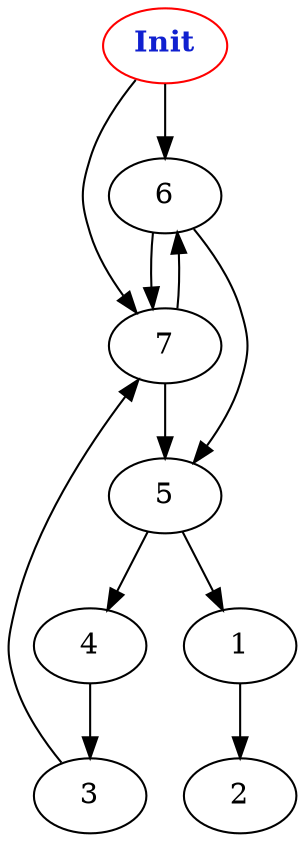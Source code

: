 digraph "Net Graph with 8 nodes" {
edge ["class"="link-class"]
"0" ["color"="red","label"=<<b>Init</b>>,"fontcolor"="#1020d0"]
"0" -> "6" ["weight"="6.0"]
"0" -> "7" ["weight"="1.0"]
"6" -> "5" ["weight"="3.0"]
"6" -> "7" ["weight"="9.0"]
"7" -> "5" ["weight"="8.0"]
"7" -> "6" ["weight"="7.0"]
"5" -> "4" ["weight"="1.0"]
"5" -> "1" ["weight"="4.0"]
"4" -> "3" ["weight"="6.0"]
"3" -> "7" ["weight"="3.0"]
"1" -> "2" ["weight"="5.0"]
}